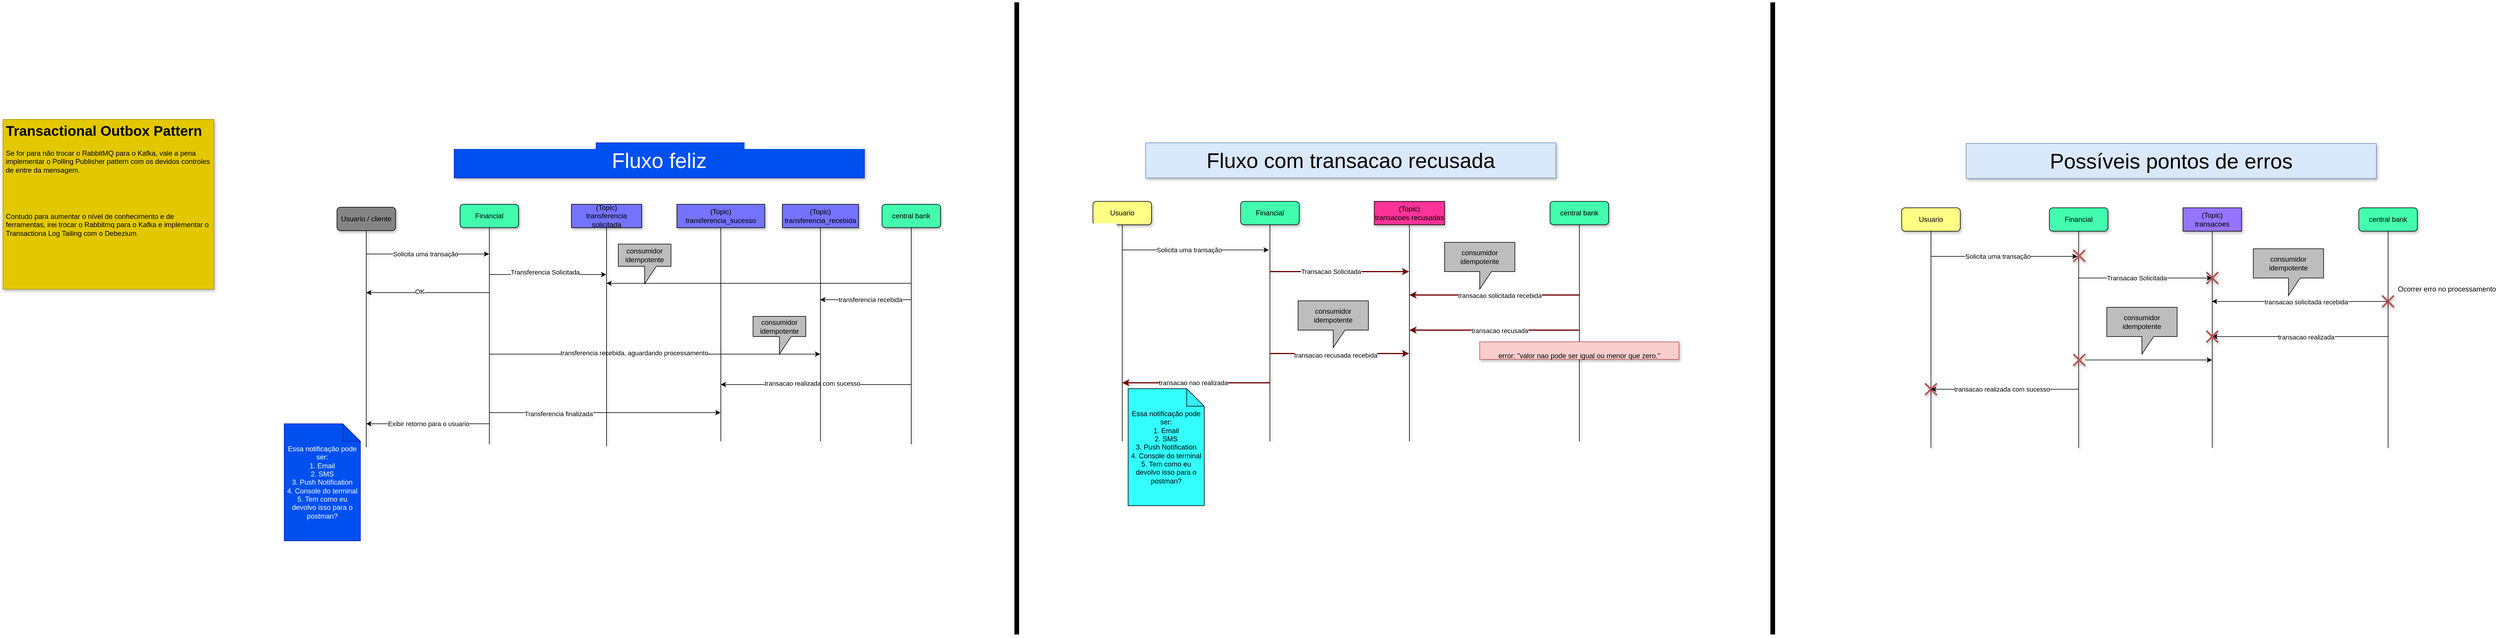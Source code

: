 <mxfile>
    <diagram id="HvsdEhxOIgLY07Yj3tD1" name="Page-1">
        <mxGraphModel dx="3201" dy="1617" grid="1" gridSize="10" guides="1" tooltips="1" connect="1" arrows="1" fold="1" page="1" pageScale="1" pageWidth="1169" pageHeight="827" background="none" math="0" shadow="0">
            <root>
                <mxCell id="0"/>
                <mxCell id="1" parent="0"/>
                <mxCell id="43" value="" style="endArrow=none;html=1;strokeWidth=8;" parent="1" edge="1">
                    <mxGeometry width="50" height="50" relative="1" as="geometry">
                        <mxPoint x="800" y="800" as="sourcePoint"/>
                        <mxPoint x="800" y="-280" as="targetPoint"/>
                    </mxGeometry>
                </mxCell>
                <mxCell id="48" value="" style="group" parent="1" vertex="1" connectable="0">
                    <mxGeometry x="930" y="-40" width="1000" height="620" as="geometry"/>
                </mxCell>
                <mxCell id="24" value="Financial" style="shape=umlLifeline;perimeter=lifelinePerimeter;whiteSpace=wrap;html=1;container=1;collapsible=0;recursiveResize=0;outlineConnect=0;lifelineDashed=0;fillColor=#42FFAD;rounded=1;glass=0;shadow=1;sketch=0;" parent="48" vertex="1">
                    <mxGeometry x="252" y="100" width="100" height="410" as="geometry"/>
                </mxCell>
                <mxCell id="25" value="" style="endArrow=classic;html=1;fillColor=#a20025;strokeColor=#6F0000;strokeWidth=2;" parent="24" target="32" edge="1">
                    <mxGeometry width="50" height="50" relative="1" as="geometry">
                        <mxPoint x="50" y="120" as="sourcePoint"/>
                        <mxPoint x="168" y="30" as="targetPoint"/>
                    </mxGeometry>
                </mxCell>
                <mxCell id="26" value="Transacao Solicitada" style="edgeLabel;html=1;align=center;verticalAlign=middle;resizable=0;points=[];" parent="25" vertex="1" connectable="0">
                    <mxGeometry x="-0.13" relative="1" as="geometry">
                        <mxPoint as="offset"/>
                    </mxGeometry>
                </mxCell>
                <mxCell id="27" value="" style="endArrow=classic;html=1;fillColor=#a20025;strokeColor=#6F0000;strokeWidth=2;" parent="24" target="32" edge="1">
                    <mxGeometry width="50" height="50" relative="1" as="geometry">
                        <mxPoint x="50" y="260" as="sourcePoint"/>
                        <mxPoint x="100" y="210" as="targetPoint"/>
                    </mxGeometry>
                </mxCell>
                <mxCell id="28" value="transacao recusada recebida" style="edgeLabel;html=1;align=center;verticalAlign=middle;resizable=0;points=[];" parent="27" vertex="1" connectable="0">
                    <mxGeometry x="-0.174" relative="1" as="geometry">
                        <mxPoint x="14" y="3" as="offset"/>
                    </mxGeometry>
                </mxCell>
                <mxCell id="29" value="central bank" style="shape=umlLifeline;perimeter=lifelinePerimeter;whiteSpace=wrap;html=1;container=1;collapsible=0;recursiveResize=0;outlineConnect=0;lifelineDashed=0;fillColor=#42FFAD;rounded=1;shadow=1;" parent="48" vertex="1">
                    <mxGeometry x="780" y="100" width="100" height="410" as="geometry"/>
                </mxCell>
                <mxCell id="30" value="" style="endArrow=classic;html=1;fillColor=#a20025;strokeColor=#6F0000;strokeWidth=2;" parent="29" target="32" edge="1">
                    <mxGeometry width="50" height="50" relative="1" as="geometry">
                        <mxPoint x="50" y="220" as="sourcePoint"/>
                        <mxPoint x="-250" y="220" as="targetPoint"/>
                    </mxGeometry>
                </mxCell>
                <mxCell id="31" value="transacao recusada" style="edgeLabel;html=1;align=center;verticalAlign=middle;resizable=0;points=[];" parent="30" vertex="1" connectable="0">
                    <mxGeometry x="-0.257" y="1" relative="1" as="geometry">
                        <mxPoint x="-29" as="offset"/>
                    </mxGeometry>
                </mxCell>
                <mxCell id="32" value="(Topic)&lt;br&gt;transacoes recusadas" style="shape=umlLifeline;perimeter=lifelinePerimeter;whiteSpace=wrap;html=1;container=1;collapsible=0;recursiveResize=0;outlineConnect=0;lifelineDashed=0;fillColor=#FF3399;rounded=0;shadow=1;gradientColor=none;" parent="48" vertex="1">
                    <mxGeometry x="480" y="100" width="120" height="410" as="geometry"/>
                </mxCell>
                <mxCell id="33" value="Usuario" style="shape=umlLifeline;perimeter=lifelinePerimeter;whiteSpace=wrap;html=1;container=1;collapsible=0;recursiveResize=0;outlineConnect=0;lifelineDashed=0;fillColor=#FFFF85;rounded=1;shadow=1;" parent="48" vertex="1">
                    <mxGeometry y="100" width="100" height="410" as="geometry"/>
                </mxCell>
                <mxCell id="34" value="" style="endArrow=classic;html=1;" parent="48" edge="1">
                    <mxGeometry width="50" height="50" relative="1" as="geometry">
                        <mxPoint x="49.5" y="183" as="sourcePoint"/>
                        <mxPoint x="300" y="183" as="targetPoint"/>
                        <Array as="points">
                            <mxPoint x="240" y="183"/>
                        </Array>
                    </mxGeometry>
                </mxCell>
                <mxCell id="35" value="Solicita uma transação" style="edgeLabel;html=1;align=center;verticalAlign=middle;resizable=0;points=[];" parent="34" vertex="1" connectable="0">
                    <mxGeometry x="-0.1" y="-2" relative="1" as="geometry">
                        <mxPoint x="2" y="-2" as="offset"/>
                    </mxGeometry>
                </mxCell>
                <mxCell id="36" value="" style="endArrow=classic;html=1;fillColor=#a20025;strokeColor=#6F0000;strokeWidth=2;" parent="48" edge="1">
                    <mxGeometry width="50" height="50" relative="1" as="geometry">
                        <mxPoint x="829.5" y="260" as="sourcePoint"/>
                        <mxPoint x="540" y="260" as="targetPoint"/>
                    </mxGeometry>
                </mxCell>
                <mxCell id="37" value="transacao solicitada recebida" style="edgeLabel;html=1;align=center;verticalAlign=middle;resizable=0;points=[];" parent="36" vertex="1" connectable="0">
                    <mxGeometry x="-0.257" y="1" relative="1" as="geometry">
                        <mxPoint x="-28" as="offset"/>
                    </mxGeometry>
                </mxCell>
                <mxCell id="38" value="" style="endArrow=classic;html=1;fillColor=#a20025;strokeColor=#6F0000;strokeWidth=2;" parent="48" source="24" target="33" edge="1">
                    <mxGeometry width="50" height="50" relative="1" as="geometry">
                        <mxPoint x="170" y="430" as="sourcePoint"/>
                        <mxPoint x="220" y="380" as="targetPoint"/>
                        <Array as="points">
                            <mxPoint x="210" y="410"/>
                        </Array>
                    </mxGeometry>
                </mxCell>
                <mxCell id="39" value="transacao nao realizada" style="edgeLabel;html=1;align=center;verticalAlign=middle;resizable=0;points=[];" parent="38" vertex="1" connectable="0">
                    <mxGeometry x="0.044" relative="1" as="geometry">
                        <mxPoint x="1" as="offset"/>
                    </mxGeometry>
                </mxCell>
                <mxCell id="40" value="consumidor idempotente" style="shape=callout;whiteSpace=wrap;html=1;perimeter=calloutPerimeter;fillColor=#BDBDBD;" parent="48" vertex="1">
                    <mxGeometry x="600" y="170" width="120" height="80" as="geometry"/>
                </mxCell>
                <mxCell id="41" value="consumidor idempotente" style="shape=callout;whiteSpace=wrap;html=1;perimeter=calloutPerimeter;fillColor=#BDBDBD;" parent="48" vertex="1">
                    <mxGeometry x="350" y="270" width="120" height="80" as="geometry"/>
                </mxCell>
                <mxCell id="42" value="Essa notificação pode ser:&lt;br&gt;1. Email&lt;br&gt;2. SMS&lt;br&gt;3. Push Notification&lt;br&gt;4. Console do terminal&lt;br&gt;5. Tem como eu devolvo isso para o postman?" style="shape=note;whiteSpace=wrap;html=1;backgroundOutline=1;darkOpacity=0.05;fillColor=#33FFFF;" parent="48" vertex="1">
                    <mxGeometry x="60" y="420" width="130" height="200" as="geometry"/>
                </mxCell>
                <mxCell id="45" value="&lt;font style=&quot;font-size: 36px&quot;&gt;Fluxo com transacao recusada&lt;/font&gt;" style="text;html=1;strokeColor=#6c8ebf;fillColor=#dae8fc;align=center;verticalAlign=middle;whiteSpace=wrap;rounded=0;shadow=1;glass=0;sketch=0;" parent="48" vertex="1">
                    <mxGeometry x="90" width="700" height="60" as="geometry"/>
                </mxCell>
                <mxCell id="46" value="&lt;font style=&quot;font-size: 12px&quot;&gt;error: &quot;valor nao pode ser igual ou menor que zero.&quot;&lt;/font&gt;" style="text;html=1;strokeColor=#b85450;fillColor=#f8cecc;align=center;verticalAlign=middle;whiteSpace=wrap;rounded=0;shadow=1;glass=0;sketch=0;fontSize=36;" parent="48" vertex="1">
                    <mxGeometry x="660" y="340" width="340" height="30" as="geometry"/>
                </mxCell>
                <mxCell id="49" value="" style="group" parent="1" vertex="1" connectable="0">
                    <mxGeometry x="2310" y="-39" width="880" height="630" as="geometry"/>
                </mxCell>
                <mxCell id="50" value="Financial" style="shape=umlLifeline;perimeter=lifelinePerimeter;whiteSpace=wrap;html=1;container=1;collapsible=0;recursiveResize=0;outlineConnect=0;lifelineDashed=0;fillColor=#42FFAD;rounded=1;glass=0;shadow=1;sketch=0;" parent="49" vertex="1">
                    <mxGeometry x="252" y="110" width="100" height="410" as="geometry"/>
                </mxCell>
                <mxCell id="51" value="" style="endArrow=classic;html=1;" parent="50" target="58" edge="1">
                    <mxGeometry width="50" height="50" relative="1" as="geometry">
                        <mxPoint x="50" y="120" as="sourcePoint"/>
                        <mxPoint x="168" y="30" as="targetPoint"/>
                    </mxGeometry>
                </mxCell>
                <mxCell id="52" value="Transacao Solicitada" style="edgeLabel;html=1;align=center;verticalAlign=middle;resizable=0;points=[];" parent="51" vertex="1" connectable="0">
                    <mxGeometry x="-0.13" relative="1" as="geometry">
                        <mxPoint as="offset"/>
                    </mxGeometry>
                </mxCell>
                <mxCell id="74" value="" style="shape=mxgraph.sysml.x;rounded=0;shadow=1;glass=0;sketch=0;fontSize=12;fillColor=#f8cecc;strokeWidth=3;strokeColor=#b85450;" parent="50" vertex="1">
                    <mxGeometry x="41" y="250" width="20" height="20" as="geometry"/>
                </mxCell>
                <mxCell id="55" value="central bank" style="shape=umlLifeline;perimeter=lifelinePerimeter;whiteSpace=wrap;html=1;container=1;collapsible=0;recursiveResize=0;outlineConnect=0;lifelineDashed=0;fillColor=#42FFAD;rounded=1;shadow=1;" parent="49" vertex="1">
                    <mxGeometry x="780" y="110" width="100" height="410" as="geometry"/>
                </mxCell>
                <mxCell id="56" value="" style="endArrow=classic;html=1;" parent="55" edge="1">
                    <mxGeometry width="50" height="50" relative="1" as="geometry">
                        <mxPoint x="50" y="220" as="sourcePoint"/>
                        <mxPoint x="-250" y="220" as="targetPoint"/>
                    </mxGeometry>
                </mxCell>
                <mxCell id="57" value="transacao realizada" style="edgeLabel;html=1;align=center;verticalAlign=middle;resizable=0;points=[];" parent="56" vertex="1" connectable="0">
                    <mxGeometry x="-0.257" y="1" relative="1" as="geometry">
                        <mxPoint x="-29" as="offset"/>
                    </mxGeometry>
                </mxCell>
                <mxCell id="76" value="" style="shape=mxgraph.sysml.x;rounded=0;shadow=1;glass=0;sketch=0;fontSize=12;fillColor=#f8cecc;strokeWidth=3;strokeColor=#b85450;" parent="55" vertex="1">
                    <mxGeometry x="40" y="150" width="20" height="20" as="geometry"/>
                </mxCell>
                <mxCell id="58" value="(Topic)&lt;br&gt;transacoes" style="shape=umlLifeline;perimeter=lifelinePerimeter;whiteSpace=wrap;html=1;container=1;collapsible=0;recursiveResize=0;outlineConnect=0;lifelineDashed=0;fillColor=#9575FF;rounded=0;shadow=1;gradientColor=none;" parent="49" vertex="1">
                    <mxGeometry x="480" y="110" width="100" height="410" as="geometry"/>
                </mxCell>
                <mxCell id="77" value="" style="shape=mxgraph.sysml.x;rounded=0;shadow=1;glass=0;sketch=0;fontSize=12;fillColor=#f8cecc;strokeWidth=3;strokeColor=#b85450;" parent="58" vertex="1">
                    <mxGeometry x="40" y="110" width="20" height="20" as="geometry"/>
                </mxCell>
                <mxCell id="75" value="" style="shape=mxgraph.sysml.x;rounded=0;shadow=1;glass=0;sketch=0;fontSize=12;fillColor=#f8cecc;strokeWidth=3;strokeColor=#b85450;" parent="58" vertex="1">
                    <mxGeometry x="40" y="210" width="20" height="20" as="geometry"/>
                </mxCell>
                <mxCell id="59" value="Usuario" style="shape=umlLifeline;perimeter=lifelinePerimeter;whiteSpace=wrap;html=1;container=1;collapsible=0;recursiveResize=0;outlineConnect=0;lifelineDashed=0;fillColor=#FFFF85;rounded=1;shadow=1;" parent="49" vertex="1">
                    <mxGeometry y="110" width="100" height="410" as="geometry"/>
                </mxCell>
                <mxCell id="71" value="" style="shape=mxgraph.sysml.x;rounded=0;shadow=1;glass=0;sketch=0;fontSize=12;fillColor=#f8cecc;strokeWidth=3;strokeColor=#b85450;" parent="59" vertex="1">
                    <mxGeometry x="40" y="300" width="20" height="20" as="geometry"/>
                </mxCell>
                <mxCell id="60" value="" style="endArrow=classic;html=1;" parent="49" edge="1">
                    <mxGeometry width="50" height="50" relative="1" as="geometry">
                        <mxPoint x="49.5" y="193" as="sourcePoint"/>
                        <mxPoint x="300" y="193" as="targetPoint"/>
                        <Array as="points">
                            <mxPoint x="240" y="193"/>
                        </Array>
                    </mxGeometry>
                </mxCell>
                <mxCell id="61" value="Solicita uma transação" style="edgeLabel;html=1;align=center;verticalAlign=middle;resizable=0;points=[];" parent="60" vertex="1" connectable="0">
                    <mxGeometry x="-0.1" y="-2" relative="1" as="geometry">
                        <mxPoint x="2" y="-2" as="offset"/>
                    </mxGeometry>
                </mxCell>
                <mxCell id="62" value="" style="endArrow=classic;html=1;" parent="49" edge="1">
                    <mxGeometry width="50" height="50" relative="1" as="geometry">
                        <mxPoint x="829.5" y="270" as="sourcePoint"/>
                        <mxPoint x="529.5" y="270" as="targetPoint"/>
                    </mxGeometry>
                </mxCell>
                <mxCell id="63" value="transacao solicitada recebida" style="edgeLabel;html=1;align=center;verticalAlign=middle;resizable=0;points=[];" parent="62" vertex="1" connectable="0">
                    <mxGeometry x="-0.257" y="1" relative="1" as="geometry">
                        <mxPoint x="-28" as="offset"/>
                    </mxGeometry>
                </mxCell>
                <mxCell id="64" value="" style="endArrow=classic;html=1;" parent="49" source="50" target="59" edge="1">
                    <mxGeometry width="50" height="50" relative="1" as="geometry">
                        <mxPoint x="170" y="440" as="sourcePoint"/>
                        <mxPoint x="220" y="390" as="targetPoint"/>
                        <Array as="points">
                            <mxPoint x="210" y="420"/>
                        </Array>
                    </mxGeometry>
                </mxCell>
                <mxCell id="65" value="transacao realizada com sucesso" style="edgeLabel;html=1;align=center;verticalAlign=middle;resizable=0;points=[];" parent="64" vertex="1" connectable="0">
                    <mxGeometry x="0.044" relative="1" as="geometry">
                        <mxPoint x="1" as="offset"/>
                    </mxGeometry>
                </mxCell>
                <mxCell id="66" value="consumidor idempotente" style="shape=callout;whiteSpace=wrap;html=1;perimeter=calloutPerimeter;fillColor=#BDBDBD;" parent="49" vertex="1">
                    <mxGeometry x="600" y="180" width="120" height="80" as="geometry"/>
                </mxCell>
                <mxCell id="67" value="consumidor idempotente" style="shape=callout;whiteSpace=wrap;html=1;perimeter=calloutPerimeter;fillColor=#BDBDBD;" parent="49" vertex="1">
                    <mxGeometry x="350" y="280" width="120" height="80" as="geometry"/>
                </mxCell>
                <mxCell id="69" value="&lt;font style=&quot;font-size: 36px&quot;&gt;Possíveis pontos de erros&lt;/font&gt;" style="text;html=1;strokeColor=#6c8ebf;fillColor=#dae8fc;align=center;verticalAlign=middle;whiteSpace=wrap;rounded=0;shadow=1;glass=0;sketch=0;" parent="49" vertex="1">
                    <mxGeometry x="110" width="700" height="60" as="geometry"/>
                </mxCell>
                <mxCell id="78" value="" style="shape=mxgraph.sysml.x;rounded=0;shadow=1;glass=0;sketch=0;fontSize=12;fillColor=#f8cecc;strokeWidth=3;strokeColor=#b85450;" parent="49" vertex="1">
                    <mxGeometry x="293" y="182" width="20" height="20" as="geometry"/>
                </mxCell>
                <mxCell id="53" value="" style="endArrow=classic;html=1;startArrow=none;" parent="49" source="74" target="58" edge="1">
                    <mxGeometry width="50" height="50" relative="1" as="geometry">
                        <mxPoint x="302" y="370" as="sourcePoint"/>
                        <mxPoint x="352" y="320" as="targetPoint"/>
                    </mxGeometry>
                </mxCell>
                <mxCell id="70" value="" style="endArrow=none;html=1;strokeWidth=8;" parent="1" edge="1">
                    <mxGeometry width="50" height="50" relative="1" as="geometry">
                        <mxPoint x="2090" y="800" as="sourcePoint"/>
                        <mxPoint x="2090" y="-280" as="targetPoint"/>
                    </mxGeometry>
                </mxCell>
                <mxCell id="81" value="Ocorrer erro no processamento" style="text;html=1;align=center;verticalAlign=middle;resizable=0;points=[];autosize=1;strokeColor=none;fillColor=none;fontSize=12;" parent="1" vertex="1">
                    <mxGeometry x="3150" y="200" width="180" height="20" as="geometry"/>
                </mxCell>
                <mxCell id="84" value="&lt;h1&gt;Transactional Outbox Pattern&lt;/h1&gt;&lt;p&gt;Se for para não trocar o RabbitMQ para o Kafka, vale a pena implementar o Polling Publisher pattern com os devidos controles de entre da mensagem.&lt;/p&gt;&lt;p&gt;&lt;br&gt;&lt;/p&gt;&lt;p&gt;&lt;br&gt;&lt;/p&gt;&lt;p&gt;Contudo para aumentar o nível de conhecimento e de ferramentas, irei trocar o Rabbitmq para o Kafka e implementar o Transactiona Log Tailing com o Debezium.&lt;/p&gt;" style="text;html=1;spacing=5;spacingTop=-20;whiteSpace=wrap;overflow=hidden;rounded=0;shadow=1;glass=0;sketch=0;fontSize=12;fillColor=#e3c800;fontColor=#000000;strokeColor=#B09500;gradientColor=none;" parent="1" vertex="1">
                    <mxGeometry x="-930" y="-80" width="360" height="290" as="geometry"/>
                </mxCell>
                <mxCell id="3" value="Financial" style="shape=umlLifeline;perimeter=lifelinePerimeter;whiteSpace=wrap;html=1;container=1;collapsible=0;recursiveResize=0;outlineConnect=0;lifelineDashed=0;fillColor=#42FFAD;rounded=1;glass=0;shadow=1;sketch=0;" parent="1" vertex="1">
                    <mxGeometry x="-150" y="65" width="100" height="410" as="geometry"/>
                </mxCell>
                <mxCell id="9" value="" style="endArrow=classic;html=1;" parent="3" target="87" edge="1">
                    <mxGeometry width="50" height="50" relative="1" as="geometry">
                        <mxPoint x="50" y="120" as="sourcePoint"/>
                        <mxPoint x="250" y="120" as="targetPoint"/>
                    </mxGeometry>
                </mxCell>
                <mxCell id="10" value="Transferencia Solicitada" style="edgeLabel;html=1;align=center;verticalAlign=middle;resizable=0;points=[];" parent="9" vertex="1" connectable="0">
                    <mxGeometry x="-0.13" relative="1" as="geometry">
                        <mxPoint x="8" y="-4" as="offset"/>
                    </mxGeometry>
                </mxCell>
                <mxCell id="15" value="" style="endArrow=classic;html=1;" parent="3" edge="1">
                    <mxGeometry width="50" height="50" relative="1" as="geometry">
                        <mxPoint x="50" y="256" as="sourcePoint"/>
                        <mxPoint x="614.5" y="256" as="targetPoint"/>
                    </mxGeometry>
                </mxCell>
                <mxCell id="16" value="transferencia recebida, aguardando processamento" style="edgeLabel;html=1;align=center;verticalAlign=middle;resizable=0;points=[];" parent="15" vertex="1" connectable="0">
                    <mxGeometry x="-0.174" relative="1" as="geometry">
                        <mxPoint x="14" y="-2" as="offset"/>
                    </mxGeometry>
                </mxCell>
                <mxCell id="4" value="central bank" style="shape=umlLifeline;perimeter=lifelinePerimeter;whiteSpace=wrap;html=1;container=1;collapsible=0;recursiveResize=0;outlineConnect=0;lifelineDashed=0;fillColor=#42FFAD;rounded=1;shadow=1;" parent="1" vertex="1">
                    <mxGeometry x="570" y="65" width="100" height="410" as="geometry"/>
                </mxCell>
                <mxCell id="13" value="" style="endArrow=classic;html=1;" parent="4" target="5" edge="1">
                    <mxGeometry width="50" height="50" relative="1" as="geometry">
                        <mxPoint x="50" y="308" as="sourcePoint"/>
                        <mxPoint x="-671.333" y="308" as="targetPoint"/>
                    </mxGeometry>
                </mxCell>
                <mxCell id="14" value="transacao realizada com sucesso" style="edgeLabel;html=1;align=center;verticalAlign=middle;resizable=0;points=[];" parent="13" vertex="1" connectable="0">
                    <mxGeometry x="-0.257" y="1" relative="1" as="geometry">
                        <mxPoint x="-49" y="-3" as="offset"/>
                    </mxGeometry>
                </mxCell>
                <mxCell id="5" value="(Topic)&lt;br&gt;transferencia_sucesso" style="shape=umlLifeline;perimeter=lifelinePerimeter;whiteSpace=wrap;html=1;container=1;collapsible=0;recursiveResize=0;outlineConnect=0;lifelineDashed=0;fillColor=#7373FF;rounded=0;shadow=1;gradientColor=none;" parent="1" vertex="1">
                    <mxGeometry x="220" y="65" width="150" height="405" as="geometry"/>
                </mxCell>
                <mxCell id="6" value="Usuario / cliente" style="shape=umlLifeline;perimeter=lifelinePerimeter;whiteSpace=wrap;html=1;container=1;collapsible=0;recursiveResize=0;outlineConnect=0;lifelineDashed=0;fillColor=#858585;rounded=1;shadow=1;" parent="1" vertex="1">
                    <mxGeometry x="-360" y="70" width="100" height="410" as="geometry"/>
                </mxCell>
                <mxCell id="7" value="" style="endArrow=classic;html=1;" parent="1" source="6" edge="1" target="3">
                    <mxGeometry width="50" height="50" relative="1" as="geometry">
                        <mxPoint x="-220.5" y="153" as="sourcePoint"/>
                        <mxPoint x="-70" y="160" as="targetPoint"/>
                        <Array as="points">
                            <mxPoint x="-180" y="150"/>
                        </Array>
                    </mxGeometry>
                </mxCell>
                <mxCell id="8" value="Solicita uma transação" style="edgeLabel;html=1;align=center;verticalAlign=middle;resizable=0;points=[];" parent="7" vertex="1" connectable="0">
                    <mxGeometry x="-0.1" y="-2" relative="1" as="geometry">
                        <mxPoint x="6" y="-2" as="offset"/>
                    </mxGeometry>
                </mxCell>
                <mxCell id="21" value="Essa notificação pode ser:&lt;br&gt;1. Email&lt;br&gt;2. SMS&lt;br&gt;3. Push Notification&lt;br&gt;4. Console do terminal&lt;br&gt;5. Tem como eu devolvo isso para o postman?" style="shape=note;whiteSpace=wrap;html=1;backgroundOutline=1;darkOpacity=0.05;fillColor=#0050ef;fontColor=#ffffff;strokeColor=#001DBC;" parent="1" vertex="1">
                    <mxGeometry x="-450" y="440" width="130" height="200" as="geometry"/>
                </mxCell>
                <mxCell id="44" value="&lt;font style=&quot;font-size: 36px&quot;&gt;Fluxo feliz&lt;/font&gt;" style="text;html=1;strokeColor=#001DBC;fillColor=#0050ef;align=center;verticalAlign=middle;whiteSpace=wrap;rounded=0;shadow=1;glass=0;sketch=0;fontColor=#ffffff;" parent="1" vertex="1">
                    <mxGeometry x="-160" y="-40" width="700" height="60" as="geometry"/>
                </mxCell>
                <mxCell id="85" value="" style="endArrow=classic;html=1;" parent="1" target="6" edge="1">
                    <mxGeometry width="50" height="50" relative="1" as="geometry">
                        <mxPoint x="-100" y="216" as="sourcePoint"/>
                        <mxPoint x="-220" y="215.81" as="targetPoint"/>
                        <Array as="points"/>
                    </mxGeometry>
                </mxCell>
                <mxCell id="86" value="OK" style="edgeLabel;html=1;align=center;verticalAlign=middle;resizable=0;points=[];" parent="85" vertex="1" connectable="0">
                    <mxGeometry x="0.051" y="1" relative="1" as="geometry">
                        <mxPoint x="-9" y="-3" as="offset"/>
                    </mxGeometry>
                </mxCell>
                <mxCell id="87" value="(Topic)&lt;br&gt;transferencia solicitada" style="shape=umlLifeline;perimeter=lifelinePerimeter;whiteSpace=wrap;html=1;container=1;collapsible=0;recursiveResize=0;outlineConnect=0;lifelineDashed=0;fillColor=#7373FF;rounded=0;shadow=1;gradientColor=none;" parent="1" vertex="1">
                    <mxGeometry x="40" y="65" width="120" height="429" as="geometry"/>
                </mxCell>
                <mxCell id="88" value="(Topic)&lt;br&gt;transferencia_recebida" style="shape=umlLifeline;perimeter=lifelinePerimeter;whiteSpace=wrap;html=1;container=1;collapsible=0;recursiveResize=0;outlineConnect=0;lifelineDashed=0;fillColor=#7373FF;rounded=0;shadow=1;gradientColor=none;" vertex="1" parent="1">
                    <mxGeometry x="400" y="65" width="130" height="405" as="geometry"/>
                </mxCell>
                <mxCell id="20" value="consumidor idempotente" style="shape=callout;whiteSpace=wrap;html=1;perimeter=calloutPerimeter;fillColor=#BDBDBD;" parent="88" vertex="1">
                    <mxGeometry x="-50" y="191.5" width="90" height="64.5" as="geometry"/>
                </mxCell>
                <mxCell id="89" value="" style="endArrow=classic;html=1;" edge="1" parent="1">
                    <mxGeometry width="50" height="50" relative="1" as="geometry">
                        <mxPoint x="619.5" y="228" as="sourcePoint"/>
                        <mxPoint x="464.5" y="228" as="targetPoint"/>
                        <Array as="points">
                            <mxPoint x="590" y="228"/>
                            <mxPoint x="550" y="228"/>
                        </Array>
                    </mxGeometry>
                </mxCell>
                <mxCell id="90" value="transferencia recebida" style="edgeLabel;html=1;align=center;verticalAlign=middle;resizable=0;points=[];" vertex="1" connectable="0" parent="89">
                    <mxGeometry x="0.129" y="-1" relative="1" as="geometry">
                        <mxPoint x="18" y="1" as="offset"/>
                    </mxGeometry>
                </mxCell>
                <mxCell id="91" value="" style="endArrow=classic;html=1;" edge="1" parent="1" source="4" target="87">
                    <mxGeometry width="50" height="50" relative="1" as="geometry">
                        <mxPoint x="530" y="300" as="sourcePoint"/>
                        <mxPoint x="580" y="250" as="targetPoint"/>
                        <Array as="points">
                            <mxPoint x="420" y="200"/>
                        </Array>
                    </mxGeometry>
                </mxCell>
                <mxCell id="92" value="" style="endArrow=classic;html=1;" edge="1" parent="1" target="5">
                    <mxGeometry width="50" height="50" relative="1" as="geometry">
                        <mxPoint x="-100.5" y="421" as="sourcePoint"/>
                        <mxPoint x="290" y="421" as="targetPoint"/>
                    </mxGeometry>
                </mxCell>
                <mxCell id="93" value="Transferencia finalizada" style="edgeLabel;html=1;align=center;verticalAlign=middle;resizable=0;points=[];" vertex="1" connectable="0" parent="92">
                    <mxGeometry x="-0.405" y="-2" relative="1" as="geometry">
                        <mxPoint x="1" as="offset"/>
                    </mxGeometry>
                </mxCell>
                <mxCell id="19" value="consumidor idempotente" style="shape=callout;whiteSpace=wrap;html=1;perimeter=calloutPerimeter;fillColor=#BDBDBD;" parent="1" vertex="1">
                    <mxGeometry x="120" y="133" width="90" height="68" as="geometry"/>
                </mxCell>
                <mxCell id="96" value="" style="endArrow=classic;html=1;" edge="1" parent="1" source="3" target="6">
                    <mxGeometry width="50" height="50" relative="1" as="geometry">
                        <mxPoint x="-180" y="410" as="sourcePoint"/>
                        <mxPoint x="-130" y="360" as="targetPoint"/>
                        <Array as="points">
                            <mxPoint x="-180" y="440"/>
                        </Array>
                    </mxGeometry>
                </mxCell>
                <mxCell id="97" value="Exibir retorno para o usuario" style="edgeLabel;html=1;align=center;verticalAlign=middle;resizable=0;points=[];" vertex="1" connectable="0" parent="96">
                    <mxGeometry x="0.119" y="2" relative="1" as="geometry">
                        <mxPoint x="13" y="-2" as="offset"/>
                    </mxGeometry>
                </mxCell>
            </root>
        </mxGraphModel>
    </diagram>
</mxfile>